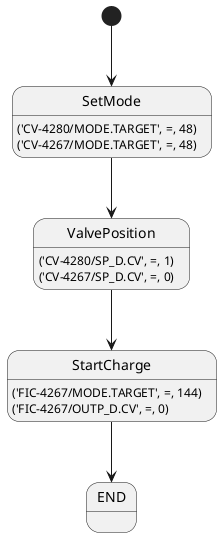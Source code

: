 
@startuml

[*] --> SetMode
SetMode: ('CV-4280/MODE.TARGET', =, 48)
SetMode: ('CV-4267/MODE.TARGET', =, 48)

SetMode --> ValvePosition
ValvePosition: ('CV-4280/SP_D.CV', =, 1)
ValvePosition: ('CV-4267/SP_D.CV', =, 0)

ValvePosition --> StartCharge
StartCharge: ('FIC-4267/MODE.TARGET', =, 144)
StartCharge: ('FIC-4267/OUTP_D.CV', =, 0)


StartCharge --> END


@enduml

